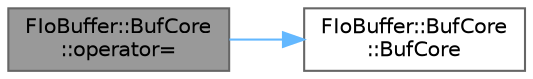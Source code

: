 digraph "FIoBuffer::BufCore::operator="
{
 // INTERACTIVE_SVG=YES
 // LATEX_PDF_SIZE
  bgcolor="transparent";
  edge [fontname=Helvetica,fontsize=10,labelfontname=Helvetica,labelfontsize=10];
  node [fontname=Helvetica,fontsize=10,shape=box,height=0.2,width=0.4];
  rankdir="LR";
  Node1 [id="Node000001",label="FIoBuffer::BufCore\l::operator=",height=0.2,width=0.4,color="gray40", fillcolor="grey60", style="filled", fontcolor="black",tooltip=" "];
  Node1 -> Node2 [id="edge1_Node000001_Node000002",color="steelblue1",style="solid",tooltip=" "];
  Node2 [id="Node000002",label="FIoBuffer::BufCore\l::BufCore",height=0.2,width=0.4,color="grey40", fillcolor="white", style="filled",URL="$dd/d99/structFIoBuffer_1_1BufCore.html#ac818b92e15cf0edb1c0967c61b235cc3",tooltip=" "];
}
